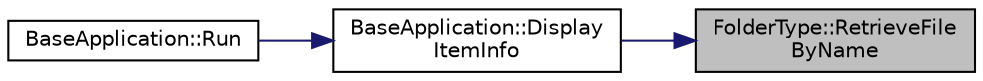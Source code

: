 digraph "FolderType::RetrieveFileByName"
{
 // LATEX_PDF_SIZE
  edge [fontname="Helvetica",fontsize="10",labelfontname="Helvetica",labelfontsize="10"];
  node [fontname="Helvetica",fontsize="10",shape=record];
  rankdir="RL";
  Node150 [label="FolderType::RetrieveFile\lByName",height=0.2,width=0.4,color="black", fillcolor="grey75", style="filled", fontcolor="black",tooltip="Retrieve one File you search in Current Folder."];
  Node150 -> Node151 [dir="back",color="midnightblue",fontsize="10",style="solid",fontname="Helvetica"];
  Node151 [label="BaseApplication::Display\lItemInfo",height=0.2,width=0.4,color="black", fillcolor="white", style="filled",URL="$class_base_application.html#a8a64db7c6a721e65f4736b0fb3f0414e",tooltip="Display the Current Item Information which is in currentfolder on Screen. @detail operation info [Val..."];
  Node151 -> Node152 [dir="back",color="midnightblue",fontsize="10",style="solid",fontname="Helvetica"];
  Node152 [label="BaseApplication::Run",height=0.2,width=0.4,color="black", fillcolor="white", style="filled",URL="$class_base_application.html#a8f2ce8add401a3b537f041df9f7ef978",tooltip="Program driver."];
}
